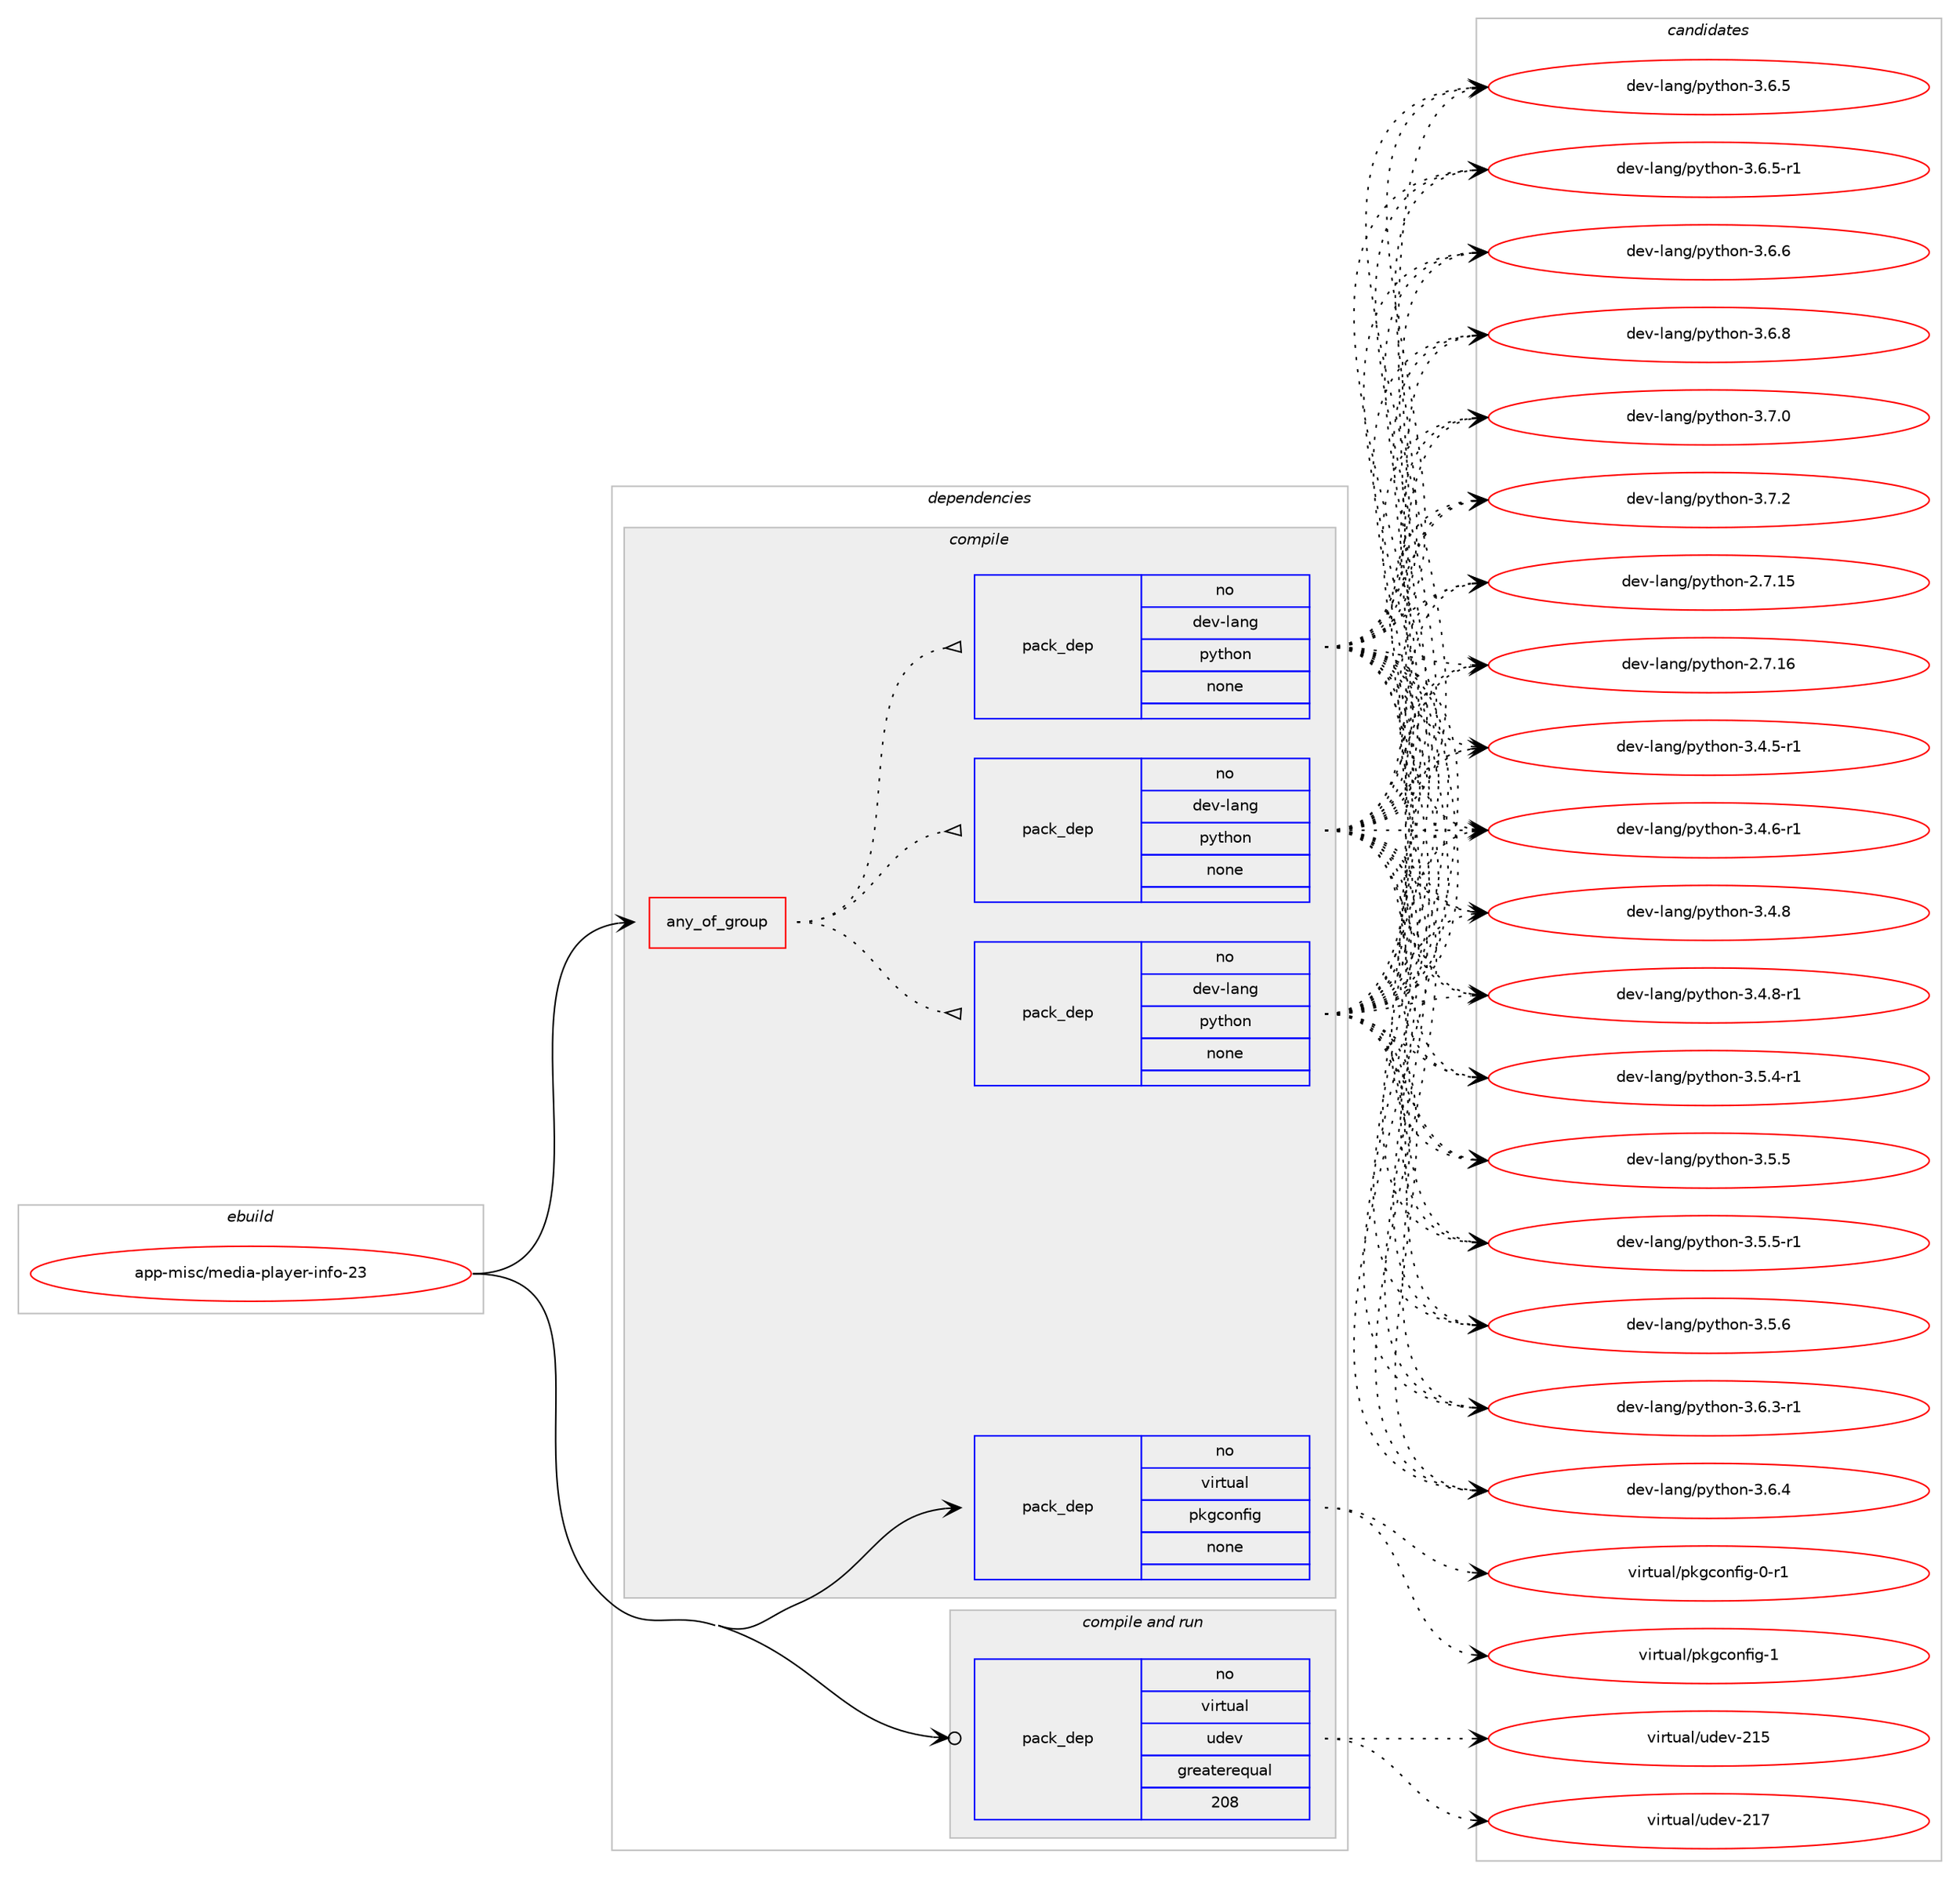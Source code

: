 digraph prolog {

# *************
# Graph options
# *************

newrank=true;
concentrate=true;
compound=true;
graph [rankdir=LR,fontname=Helvetica,fontsize=10,ranksep=1.5];#, ranksep=2.5, nodesep=0.2];
edge  [arrowhead=vee];
node  [fontname=Helvetica,fontsize=10];

# **********
# The ebuild
# **********

subgraph cluster_leftcol {
color=gray;
rank=same;
label=<<i>ebuild</i>>;
id [label="app-misc/media-player-info-23", color=red, width=4, href="../app-misc/media-player-info-23.svg"];
}

# ****************
# The dependencies
# ****************

subgraph cluster_midcol {
color=gray;
label=<<i>dependencies</i>>;
subgraph cluster_compile {
fillcolor="#eeeeee";
style=filled;
label=<<i>compile</i>>;
subgraph any19689 {
dependency1300159 [label=<<TABLE BORDER="0" CELLBORDER="1" CELLSPACING="0" CELLPADDING="4"><TR><TD CELLPADDING="10">any_of_group</TD></TR></TABLE>>, shape=none, color=red];subgraph pack926273 {
dependency1300160 [label=<<TABLE BORDER="0" CELLBORDER="1" CELLSPACING="0" CELLPADDING="4" WIDTH="220"><TR><TD ROWSPAN="6" CELLPADDING="30">pack_dep</TD></TR><TR><TD WIDTH="110">no</TD></TR><TR><TD>dev-lang</TD></TR><TR><TD>python</TD></TR><TR><TD>none</TD></TR><TR><TD></TD></TR></TABLE>>, shape=none, color=blue];
}
dependency1300159:e -> dependency1300160:w [weight=20,style="dotted",arrowhead="oinv"];
subgraph pack926274 {
dependency1300161 [label=<<TABLE BORDER="0" CELLBORDER="1" CELLSPACING="0" CELLPADDING="4" WIDTH="220"><TR><TD ROWSPAN="6" CELLPADDING="30">pack_dep</TD></TR><TR><TD WIDTH="110">no</TD></TR><TR><TD>dev-lang</TD></TR><TR><TD>python</TD></TR><TR><TD>none</TD></TR><TR><TD></TD></TR></TABLE>>, shape=none, color=blue];
}
dependency1300159:e -> dependency1300161:w [weight=20,style="dotted",arrowhead="oinv"];
subgraph pack926275 {
dependency1300162 [label=<<TABLE BORDER="0" CELLBORDER="1" CELLSPACING="0" CELLPADDING="4" WIDTH="220"><TR><TD ROWSPAN="6" CELLPADDING="30">pack_dep</TD></TR><TR><TD WIDTH="110">no</TD></TR><TR><TD>dev-lang</TD></TR><TR><TD>python</TD></TR><TR><TD>none</TD></TR><TR><TD></TD></TR></TABLE>>, shape=none, color=blue];
}
dependency1300159:e -> dependency1300162:w [weight=20,style="dotted",arrowhead="oinv"];
}
id:e -> dependency1300159:w [weight=20,style="solid",arrowhead="vee"];
subgraph pack926276 {
dependency1300163 [label=<<TABLE BORDER="0" CELLBORDER="1" CELLSPACING="0" CELLPADDING="4" WIDTH="220"><TR><TD ROWSPAN="6" CELLPADDING="30">pack_dep</TD></TR><TR><TD WIDTH="110">no</TD></TR><TR><TD>virtual</TD></TR><TR><TD>pkgconfig</TD></TR><TR><TD>none</TD></TR><TR><TD></TD></TR></TABLE>>, shape=none, color=blue];
}
id:e -> dependency1300163:w [weight=20,style="solid",arrowhead="vee"];
}
subgraph cluster_compileandrun {
fillcolor="#eeeeee";
style=filled;
label=<<i>compile and run</i>>;
subgraph pack926277 {
dependency1300164 [label=<<TABLE BORDER="0" CELLBORDER="1" CELLSPACING="0" CELLPADDING="4" WIDTH="220"><TR><TD ROWSPAN="6" CELLPADDING="30">pack_dep</TD></TR><TR><TD WIDTH="110">no</TD></TR><TR><TD>virtual</TD></TR><TR><TD>udev</TD></TR><TR><TD>greaterequal</TD></TR><TR><TD>208</TD></TR></TABLE>>, shape=none, color=blue];
}
id:e -> dependency1300164:w [weight=20,style="solid",arrowhead="odotvee"];
}
subgraph cluster_run {
fillcolor="#eeeeee";
style=filled;
label=<<i>run</i>>;
}
}

# **************
# The candidates
# **************

subgraph cluster_choices {
rank=same;
color=gray;
label=<<i>candidates</i>>;

subgraph choice926273 {
color=black;
nodesep=1;
choice10010111845108971101034711212111610411111045504655464953 [label="dev-lang/python-2.7.15", color=red, width=4,href="../dev-lang/python-2.7.15.svg"];
choice10010111845108971101034711212111610411111045504655464954 [label="dev-lang/python-2.7.16", color=red, width=4,href="../dev-lang/python-2.7.16.svg"];
choice1001011184510897110103471121211161041111104551465246534511449 [label="dev-lang/python-3.4.5-r1", color=red, width=4,href="../dev-lang/python-3.4.5-r1.svg"];
choice1001011184510897110103471121211161041111104551465246544511449 [label="dev-lang/python-3.4.6-r1", color=red, width=4,href="../dev-lang/python-3.4.6-r1.svg"];
choice100101118451089711010347112121116104111110455146524656 [label="dev-lang/python-3.4.8", color=red, width=4,href="../dev-lang/python-3.4.8.svg"];
choice1001011184510897110103471121211161041111104551465246564511449 [label="dev-lang/python-3.4.8-r1", color=red, width=4,href="../dev-lang/python-3.4.8-r1.svg"];
choice1001011184510897110103471121211161041111104551465346524511449 [label="dev-lang/python-3.5.4-r1", color=red, width=4,href="../dev-lang/python-3.5.4-r1.svg"];
choice100101118451089711010347112121116104111110455146534653 [label="dev-lang/python-3.5.5", color=red, width=4,href="../dev-lang/python-3.5.5.svg"];
choice1001011184510897110103471121211161041111104551465346534511449 [label="dev-lang/python-3.5.5-r1", color=red, width=4,href="../dev-lang/python-3.5.5-r1.svg"];
choice100101118451089711010347112121116104111110455146534654 [label="dev-lang/python-3.5.6", color=red, width=4,href="../dev-lang/python-3.5.6.svg"];
choice1001011184510897110103471121211161041111104551465446514511449 [label="dev-lang/python-3.6.3-r1", color=red, width=4,href="../dev-lang/python-3.6.3-r1.svg"];
choice100101118451089711010347112121116104111110455146544652 [label="dev-lang/python-3.6.4", color=red, width=4,href="../dev-lang/python-3.6.4.svg"];
choice100101118451089711010347112121116104111110455146544653 [label="dev-lang/python-3.6.5", color=red, width=4,href="../dev-lang/python-3.6.5.svg"];
choice1001011184510897110103471121211161041111104551465446534511449 [label="dev-lang/python-3.6.5-r1", color=red, width=4,href="../dev-lang/python-3.6.5-r1.svg"];
choice100101118451089711010347112121116104111110455146544654 [label="dev-lang/python-3.6.6", color=red, width=4,href="../dev-lang/python-3.6.6.svg"];
choice100101118451089711010347112121116104111110455146544656 [label="dev-lang/python-3.6.8", color=red, width=4,href="../dev-lang/python-3.6.8.svg"];
choice100101118451089711010347112121116104111110455146554648 [label="dev-lang/python-3.7.0", color=red, width=4,href="../dev-lang/python-3.7.0.svg"];
choice100101118451089711010347112121116104111110455146554650 [label="dev-lang/python-3.7.2", color=red, width=4,href="../dev-lang/python-3.7.2.svg"];
dependency1300160:e -> choice10010111845108971101034711212111610411111045504655464953:w [style=dotted,weight="100"];
dependency1300160:e -> choice10010111845108971101034711212111610411111045504655464954:w [style=dotted,weight="100"];
dependency1300160:e -> choice1001011184510897110103471121211161041111104551465246534511449:w [style=dotted,weight="100"];
dependency1300160:e -> choice1001011184510897110103471121211161041111104551465246544511449:w [style=dotted,weight="100"];
dependency1300160:e -> choice100101118451089711010347112121116104111110455146524656:w [style=dotted,weight="100"];
dependency1300160:e -> choice1001011184510897110103471121211161041111104551465246564511449:w [style=dotted,weight="100"];
dependency1300160:e -> choice1001011184510897110103471121211161041111104551465346524511449:w [style=dotted,weight="100"];
dependency1300160:e -> choice100101118451089711010347112121116104111110455146534653:w [style=dotted,weight="100"];
dependency1300160:e -> choice1001011184510897110103471121211161041111104551465346534511449:w [style=dotted,weight="100"];
dependency1300160:e -> choice100101118451089711010347112121116104111110455146534654:w [style=dotted,weight="100"];
dependency1300160:e -> choice1001011184510897110103471121211161041111104551465446514511449:w [style=dotted,weight="100"];
dependency1300160:e -> choice100101118451089711010347112121116104111110455146544652:w [style=dotted,weight="100"];
dependency1300160:e -> choice100101118451089711010347112121116104111110455146544653:w [style=dotted,weight="100"];
dependency1300160:e -> choice1001011184510897110103471121211161041111104551465446534511449:w [style=dotted,weight="100"];
dependency1300160:e -> choice100101118451089711010347112121116104111110455146544654:w [style=dotted,weight="100"];
dependency1300160:e -> choice100101118451089711010347112121116104111110455146544656:w [style=dotted,weight="100"];
dependency1300160:e -> choice100101118451089711010347112121116104111110455146554648:w [style=dotted,weight="100"];
dependency1300160:e -> choice100101118451089711010347112121116104111110455146554650:w [style=dotted,weight="100"];
}
subgraph choice926274 {
color=black;
nodesep=1;
choice10010111845108971101034711212111610411111045504655464953 [label="dev-lang/python-2.7.15", color=red, width=4,href="../dev-lang/python-2.7.15.svg"];
choice10010111845108971101034711212111610411111045504655464954 [label="dev-lang/python-2.7.16", color=red, width=4,href="../dev-lang/python-2.7.16.svg"];
choice1001011184510897110103471121211161041111104551465246534511449 [label="dev-lang/python-3.4.5-r1", color=red, width=4,href="../dev-lang/python-3.4.5-r1.svg"];
choice1001011184510897110103471121211161041111104551465246544511449 [label="dev-lang/python-3.4.6-r1", color=red, width=4,href="../dev-lang/python-3.4.6-r1.svg"];
choice100101118451089711010347112121116104111110455146524656 [label="dev-lang/python-3.4.8", color=red, width=4,href="../dev-lang/python-3.4.8.svg"];
choice1001011184510897110103471121211161041111104551465246564511449 [label="dev-lang/python-3.4.8-r1", color=red, width=4,href="../dev-lang/python-3.4.8-r1.svg"];
choice1001011184510897110103471121211161041111104551465346524511449 [label="dev-lang/python-3.5.4-r1", color=red, width=4,href="../dev-lang/python-3.5.4-r1.svg"];
choice100101118451089711010347112121116104111110455146534653 [label="dev-lang/python-3.5.5", color=red, width=4,href="../dev-lang/python-3.5.5.svg"];
choice1001011184510897110103471121211161041111104551465346534511449 [label="dev-lang/python-3.5.5-r1", color=red, width=4,href="../dev-lang/python-3.5.5-r1.svg"];
choice100101118451089711010347112121116104111110455146534654 [label="dev-lang/python-3.5.6", color=red, width=4,href="../dev-lang/python-3.5.6.svg"];
choice1001011184510897110103471121211161041111104551465446514511449 [label="dev-lang/python-3.6.3-r1", color=red, width=4,href="../dev-lang/python-3.6.3-r1.svg"];
choice100101118451089711010347112121116104111110455146544652 [label="dev-lang/python-3.6.4", color=red, width=4,href="../dev-lang/python-3.6.4.svg"];
choice100101118451089711010347112121116104111110455146544653 [label="dev-lang/python-3.6.5", color=red, width=4,href="../dev-lang/python-3.6.5.svg"];
choice1001011184510897110103471121211161041111104551465446534511449 [label="dev-lang/python-3.6.5-r1", color=red, width=4,href="../dev-lang/python-3.6.5-r1.svg"];
choice100101118451089711010347112121116104111110455146544654 [label="dev-lang/python-3.6.6", color=red, width=4,href="../dev-lang/python-3.6.6.svg"];
choice100101118451089711010347112121116104111110455146544656 [label="dev-lang/python-3.6.8", color=red, width=4,href="../dev-lang/python-3.6.8.svg"];
choice100101118451089711010347112121116104111110455146554648 [label="dev-lang/python-3.7.0", color=red, width=4,href="../dev-lang/python-3.7.0.svg"];
choice100101118451089711010347112121116104111110455146554650 [label="dev-lang/python-3.7.2", color=red, width=4,href="../dev-lang/python-3.7.2.svg"];
dependency1300161:e -> choice10010111845108971101034711212111610411111045504655464953:w [style=dotted,weight="100"];
dependency1300161:e -> choice10010111845108971101034711212111610411111045504655464954:w [style=dotted,weight="100"];
dependency1300161:e -> choice1001011184510897110103471121211161041111104551465246534511449:w [style=dotted,weight="100"];
dependency1300161:e -> choice1001011184510897110103471121211161041111104551465246544511449:w [style=dotted,weight="100"];
dependency1300161:e -> choice100101118451089711010347112121116104111110455146524656:w [style=dotted,weight="100"];
dependency1300161:e -> choice1001011184510897110103471121211161041111104551465246564511449:w [style=dotted,weight="100"];
dependency1300161:e -> choice1001011184510897110103471121211161041111104551465346524511449:w [style=dotted,weight="100"];
dependency1300161:e -> choice100101118451089711010347112121116104111110455146534653:w [style=dotted,weight="100"];
dependency1300161:e -> choice1001011184510897110103471121211161041111104551465346534511449:w [style=dotted,weight="100"];
dependency1300161:e -> choice100101118451089711010347112121116104111110455146534654:w [style=dotted,weight="100"];
dependency1300161:e -> choice1001011184510897110103471121211161041111104551465446514511449:w [style=dotted,weight="100"];
dependency1300161:e -> choice100101118451089711010347112121116104111110455146544652:w [style=dotted,weight="100"];
dependency1300161:e -> choice100101118451089711010347112121116104111110455146544653:w [style=dotted,weight="100"];
dependency1300161:e -> choice1001011184510897110103471121211161041111104551465446534511449:w [style=dotted,weight="100"];
dependency1300161:e -> choice100101118451089711010347112121116104111110455146544654:w [style=dotted,weight="100"];
dependency1300161:e -> choice100101118451089711010347112121116104111110455146544656:w [style=dotted,weight="100"];
dependency1300161:e -> choice100101118451089711010347112121116104111110455146554648:w [style=dotted,weight="100"];
dependency1300161:e -> choice100101118451089711010347112121116104111110455146554650:w [style=dotted,weight="100"];
}
subgraph choice926275 {
color=black;
nodesep=1;
choice10010111845108971101034711212111610411111045504655464953 [label="dev-lang/python-2.7.15", color=red, width=4,href="../dev-lang/python-2.7.15.svg"];
choice10010111845108971101034711212111610411111045504655464954 [label="dev-lang/python-2.7.16", color=red, width=4,href="../dev-lang/python-2.7.16.svg"];
choice1001011184510897110103471121211161041111104551465246534511449 [label="dev-lang/python-3.4.5-r1", color=red, width=4,href="../dev-lang/python-3.4.5-r1.svg"];
choice1001011184510897110103471121211161041111104551465246544511449 [label="dev-lang/python-3.4.6-r1", color=red, width=4,href="../dev-lang/python-3.4.6-r1.svg"];
choice100101118451089711010347112121116104111110455146524656 [label="dev-lang/python-3.4.8", color=red, width=4,href="../dev-lang/python-3.4.8.svg"];
choice1001011184510897110103471121211161041111104551465246564511449 [label="dev-lang/python-3.4.8-r1", color=red, width=4,href="../dev-lang/python-3.4.8-r1.svg"];
choice1001011184510897110103471121211161041111104551465346524511449 [label="dev-lang/python-3.5.4-r1", color=red, width=4,href="../dev-lang/python-3.5.4-r1.svg"];
choice100101118451089711010347112121116104111110455146534653 [label="dev-lang/python-3.5.5", color=red, width=4,href="../dev-lang/python-3.5.5.svg"];
choice1001011184510897110103471121211161041111104551465346534511449 [label="dev-lang/python-3.5.5-r1", color=red, width=4,href="../dev-lang/python-3.5.5-r1.svg"];
choice100101118451089711010347112121116104111110455146534654 [label="dev-lang/python-3.5.6", color=red, width=4,href="../dev-lang/python-3.5.6.svg"];
choice1001011184510897110103471121211161041111104551465446514511449 [label="dev-lang/python-3.6.3-r1", color=red, width=4,href="../dev-lang/python-3.6.3-r1.svg"];
choice100101118451089711010347112121116104111110455146544652 [label="dev-lang/python-3.6.4", color=red, width=4,href="../dev-lang/python-3.6.4.svg"];
choice100101118451089711010347112121116104111110455146544653 [label="dev-lang/python-3.6.5", color=red, width=4,href="../dev-lang/python-3.6.5.svg"];
choice1001011184510897110103471121211161041111104551465446534511449 [label="dev-lang/python-3.6.5-r1", color=red, width=4,href="../dev-lang/python-3.6.5-r1.svg"];
choice100101118451089711010347112121116104111110455146544654 [label="dev-lang/python-3.6.6", color=red, width=4,href="../dev-lang/python-3.6.6.svg"];
choice100101118451089711010347112121116104111110455146544656 [label="dev-lang/python-3.6.8", color=red, width=4,href="../dev-lang/python-3.6.8.svg"];
choice100101118451089711010347112121116104111110455146554648 [label="dev-lang/python-3.7.0", color=red, width=4,href="../dev-lang/python-3.7.0.svg"];
choice100101118451089711010347112121116104111110455146554650 [label="dev-lang/python-3.7.2", color=red, width=4,href="../dev-lang/python-3.7.2.svg"];
dependency1300162:e -> choice10010111845108971101034711212111610411111045504655464953:w [style=dotted,weight="100"];
dependency1300162:e -> choice10010111845108971101034711212111610411111045504655464954:w [style=dotted,weight="100"];
dependency1300162:e -> choice1001011184510897110103471121211161041111104551465246534511449:w [style=dotted,weight="100"];
dependency1300162:e -> choice1001011184510897110103471121211161041111104551465246544511449:w [style=dotted,weight="100"];
dependency1300162:e -> choice100101118451089711010347112121116104111110455146524656:w [style=dotted,weight="100"];
dependency1300162:e -> choice1001011184510897110103471121211161041111104551465246564511449:w [style=dotted,weight="100"];
dependency1300162:e -> choice1001011184510897110103471121211161041111104551465346524511449:w [style=dotted,weight="100"];
dependency1300162:e -> choice100101118451089711010347112121116104111110455146534653:w [style=dotted,weight="100"];
dependency1300162:e -> choice1001011184510897110103471121211161041111104551465346534511449:w [style=dotted,weight="100"];
dependency1300162:e -> choice100101118451089711010347112121116104111110455146534654:w [style=dotted,weight="100"];
dependency1300162:e -> choice1001011184510897110103471121211161041111104551465446514511449:w [style=dotted,weight="100"];
dependency1300162:e -> choice100101118451089711010347112121116104111110455146544652:w [style=dotted,weight="100"];
dependency1300162:e -> choice100101118451089711010347112121116104111110455146544653:w [style=dotted,weight="100"];
dependency1300162:e -> choice1001011184510897110103471121211161041111104551465446534511449:w [style=dotted,weight="100"];
dependency1300162:e -> choice100101118451089711010347112121116104111110455146544654:w [style=dotted,weight="100"];
dependency1300162:e -> choice100101118451089711010347112121116104111110455146544656:w [style=dotted,weight="100"];
dependency1300162:e -> choice100101118451089711010347112121116104111110455146554648:w [style=dotted,weight="100"];
dependency1300162:e -> choice100101118451089711010347112121116104111110455146554650:w [style=dotted,weight="100"];
}
subgraph choice926276 {
color=black;
nodesep=1;
choice11810511411611797108471121071039911111010210510345484511449 [label="virtual/pkgconfig-0-r1", color=red, width=4,href="../virtual/pkgconfig-0-r1.svg"];
choice1181051141161179710847112107103991111101021051034549 [label="virtual/pkgconfig-1", color=red, width=4,href="../virtual/pkgconfig-1.svg"];
dependency1300163:e -> choice11810511411611797108471121071039911111010210510345484511449:w [style=dotted,weight="100"];
dependency1300163:e -> choice1181051141161179710847112107103991111101021051034549:w [style=dotted,weight="100"];
}
subgraph choice926277 {
color=black;
nodesep=1;
choice118105114116117971084711710010111845504953 [label="virtual/udev-215", color=red, width=4,href="../virtual/udev-215.svg"];
choice118105114116117971084711710010111845504955 [label="virtual/udev-217", color=red, width=4,href="../virtual/udev-217.svg"];
dependency1300164:e -> choice118105114116117971084711710010111845504953:w [style=dotted,weight="100"];
dependency1300164:e -> choice118105114116117971084711710010111845504955:w [style=dotted,weight="100"];
}
}

}
